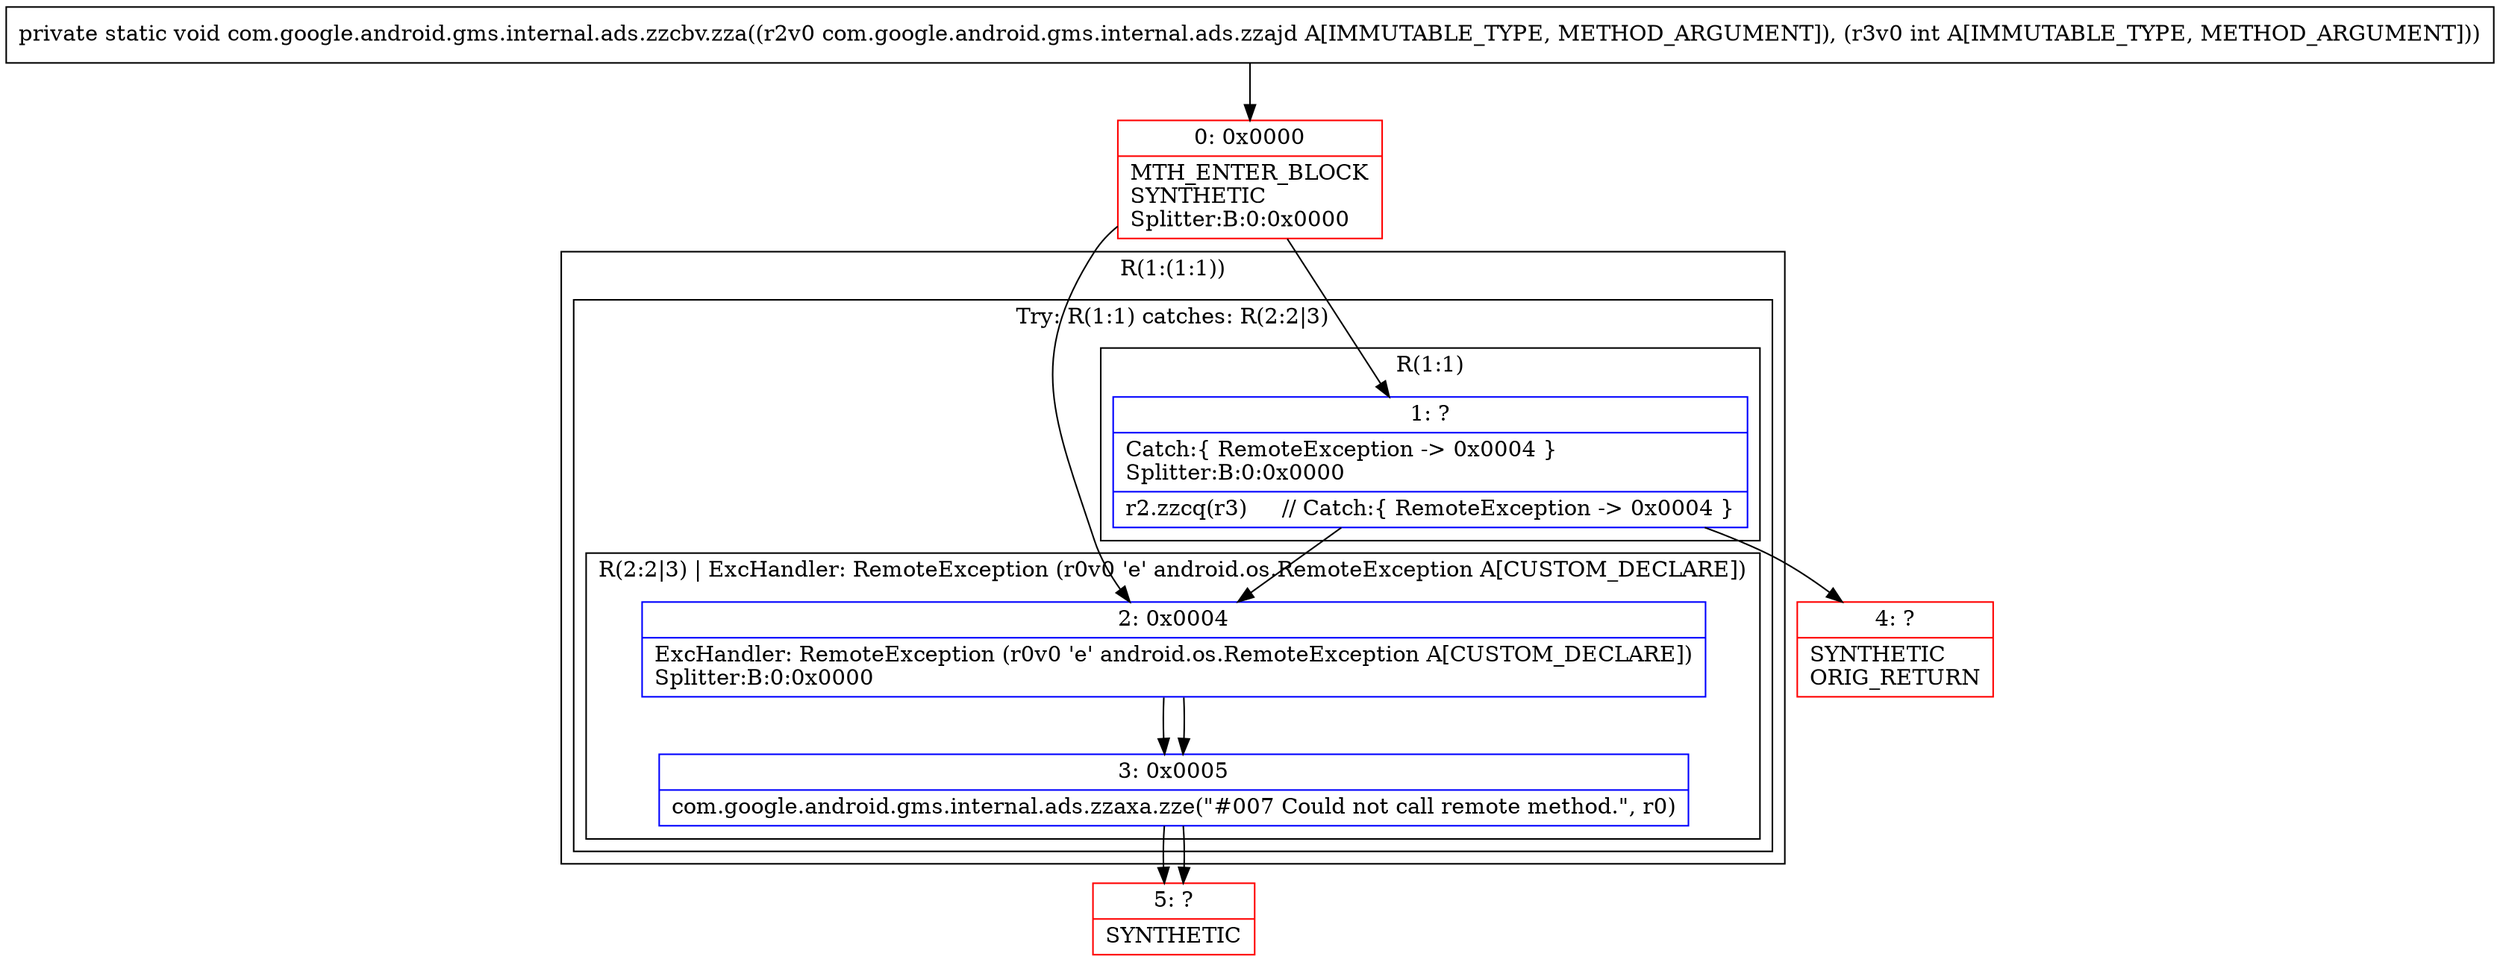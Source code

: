 digraph "CFG forcom.google.android.gms.internal.ads.zzcbv.zza(Lcom\/google\/android\/gms\/internal\/ads\/zzajd;I)V" {
subgraph cluster_Region_952657864 {
label = "R(1:(1:1))";
node [shape=record,color=blue];
subgraph cluster_TryCatchRegion_1676373967 {
label = "Try: R(1:1) catches: R(2:2|3)";
node [shape=record,color=blue];
subgraph cluster_Region_1815928249 {
label = "R(1:1)";
node [shape=record,color=blue];
Node_1 [shape=record,label="{1\:\ ?|Catch:\{ RemoteException \-\> 0x0004 \}\lSplitter:B:0:0x0000\l|r2.zzcq(r3)     \/\/ Catch:\{ RemoteException \-\> 0x0004 \}\l}"];
}
subgraph cluster_Region_804472913 {
label = "R(2:2|3) | ExcHandler: RemoteException (r0v0 'e' android.os.RemoteException A[CUSTOM_DECLARE])\l";
node [shape=record,color=blue];
Node_2 [shape=record,label="{2\:\ 0x0004|ExcHandler: RemoteException (r0v0 'e' android.os.RemoteException A[CUSTOM_DECLARE])\lSplitter:B:0:0x0000\l}"];
Node_3 [shape=record,label="{3\:\ 0x0005|com.google.android.gms.internal.ads.zzaxa.zze(\"#007 Could not call remote method.\", r0)\l}"];
}
}
}
subgraph cluster_Region_804472913 {
label = "R(2:2|3) | ExcHandler: RemoteException (r0v0 'e' android.os.RemoteException A[CUSTOM_DECLARE])\l";
node [shape=record,color=blue];
Node_2 [shape=record,label="{2\:\ 0x0004|ExcHandler: RemoteException (r0v0 'e' android.os.RemoteException A[CUSTOM_DECLARE])\lSplitter:B:0:0x0000\l}"];
Node_3 [shape=record,label="{3\:\ 0x0005|com.google.android.gms.internal.ads.zzaxa.zze(\"#007 Could not call remote method.\", r0)\l}"];
}
Node_0 [shape=record,color=red,label="{0\:\ 0x0000|MTH_ENTER_BLOCK\lSYNTHETIC\lSplitter:B:0:0x0000\l}"];
Node_4 [shape=record,color=red,label="{4\:\ ?|SYNTHETIC\lORIG_RETURN\l}"];
Node_5 [shape=record,color=red,label="{5\:\ ?|SYNTHETIC\l}"];
MethodNode[shape=record,label="{private static void com.google.android.gms.internal.ads.zzcbv.zza((r2v0 com.google.android.gms.internal.ads.zzajd A[IMMUTABLE_TYPE, METHOD_ARGUMENT]), (r3v0 int A[IMMUTABLE_TYPE, METHOD_ARGUMENT])) }"];
MethodNode -> Node_0;
Node_1 -> Node_2;
Node_1 -> Node_4;
Node_2 -> Node_3;
Node_3 -> Node_5;
Node_2 -> Node_3;
Node_3 -> Node_5;
Node_0 -> Node_1;
Node_0 -> Node_2;
}

